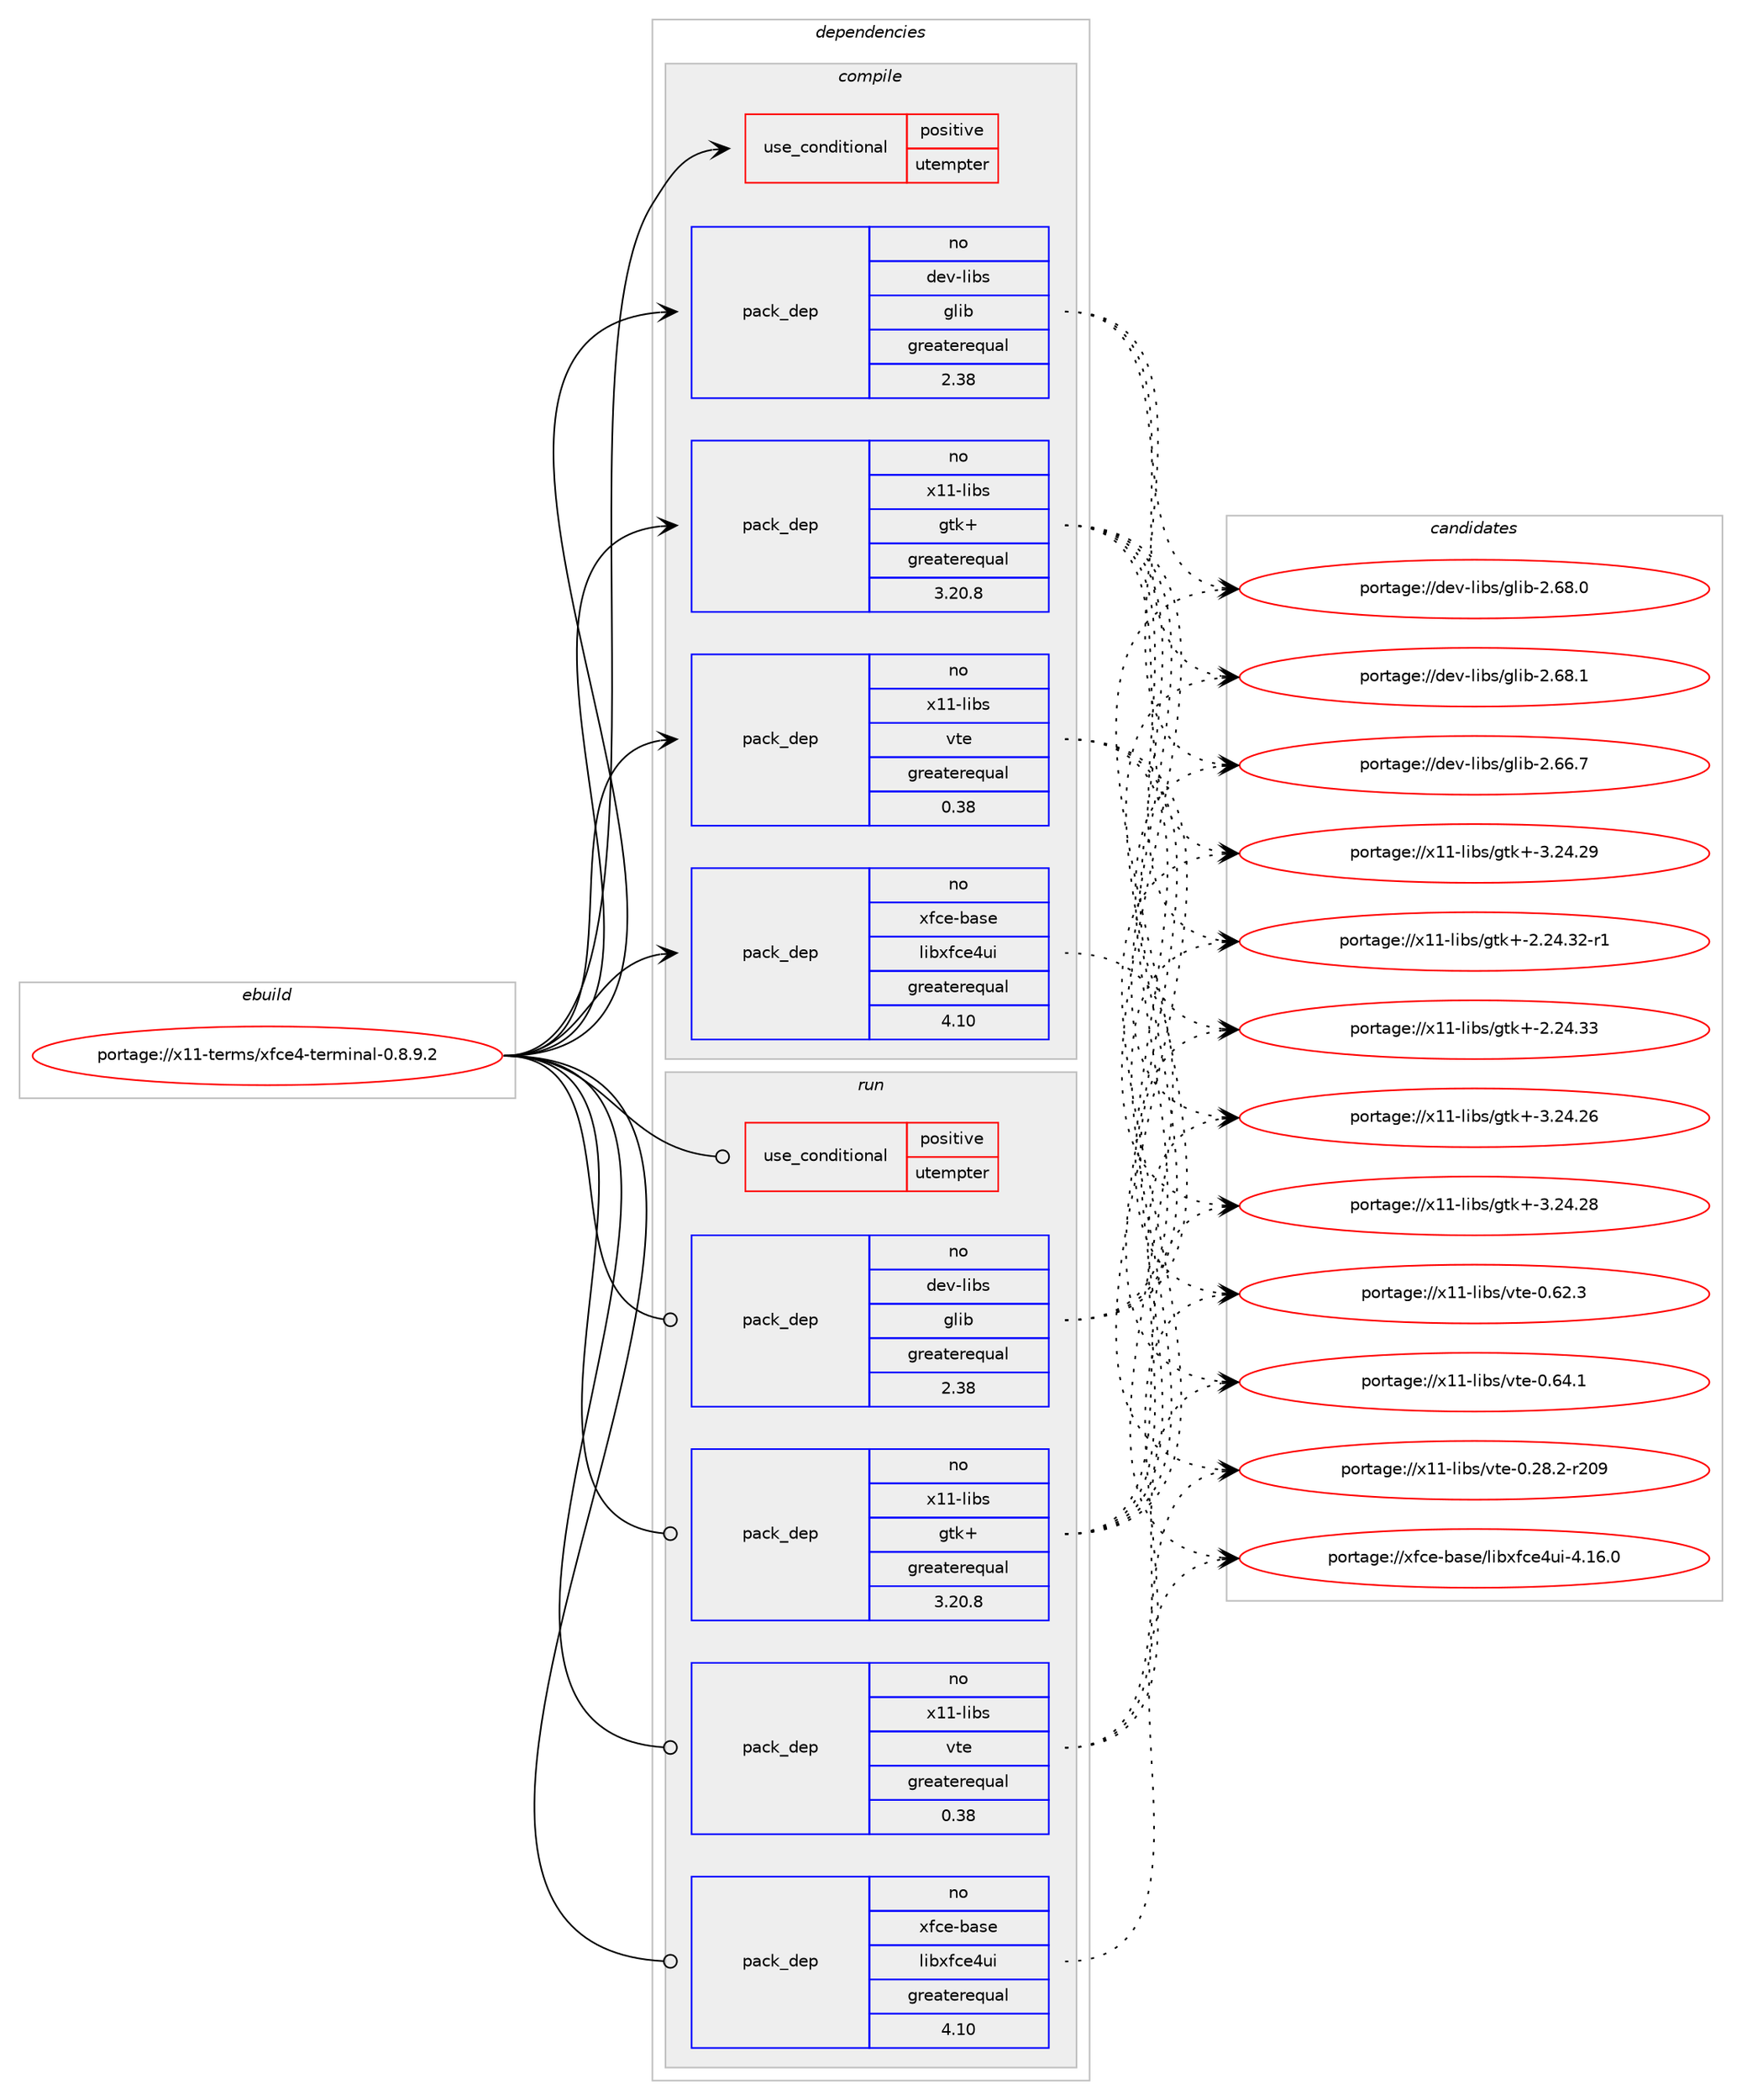 digraph prolog {

# *************
# Graph options
# *************

newrank=true;
concentrate=true;
compound=true;
graph [rankdir=LR,fontname=Helvetica,fontsize=10,ranksep=1.5];#, ranksep=2.5, nodesep=0.2];
edge  [arrowhead=vee];
node  [fontname=Helvetica,fontsize=10];

# **********
# The ebuild
# **********

subgraph cluster_leftcol {
color=gray;
rank=same;
label=<<i>ebuild</i>>;
id [label="portage://x11-terms/xfce4-terminal-0.8.9.2", color=red, width=4, href="../x11-terms/xfce4-terminal-0.8.9.2.svg"];
}

# ****************
# The dependencies
# ****************

subgraph cluster_midcol {
color=gray;
label=<<i>dependencies</i>>;
subgraph cluster_compile {
fillcolor="#eeeeee";
style=filled;
label=<<i>compile</i>>;
subgraph cond1076 {
dependency2937 [label=<<TABLE BORDER="0" CELLBORDER="1" CELLSPACING="0" CELLPADDING="4"><TR><TD ROWSPAN="3" CELLPADDING="10">use_conditional</TD></TR><TR><TD>positive</TD></TR><TR><TD>utempter</TD></TR></TABLE>>, shape=none, color=red];
# *** BEGIN UNKNOWN DEPENDENCY TYPE (TODO) ***
# dependency2937 -> package_dependency(portage://x11-terms/xfce4-terminal-0.8.9.2,install,no,sys-libs,libutempter,none,[,,],any_same_slot,[])
# *** END UNKNOWN DEPENDENCY TYPE (TODO) ***

}
id:e -> dependency2937:w [weight=20,style="solid",arrowhead="vee"];
subgraph pack1787 {
dependency2938 [label=<<TABLE BORDER="0" CELLBORDER="1" CELLSPACING="0" CELLPADDING="4" WIDTH="220"><TR><TD ROWSPAN="6" CELLPADDING="30">pack_dep</TD></TR><TR><TD WIDTH="110">no</TD></TR><TR><TD>dev-libs</TD></TR><TR><TD>glib</TD></TR><TR><TD>greaterequal</TD></TR><TR><TD>2.38</TD></TR></TABLE>>, shape=none, color=blue];
}
id:e -> dependency2938:w [weight=20,style="solid",arrowhead="vee"];
# *** BEGIN UNKNOWN DEPENDENCY TYPE (TODO) ***
# id -> package_dependency(portage://x11-terms/xfce4-terminal-0.8.9.2,install,no,dev-libs,libxml2,none,[,,],[],[])
# *** END UNKNOWN DEPENDENCY TYPE (TODO) ***

# *** BEGIN UNKNOWN DEPENDENCY TYPE (TODO) ***
# id -> package_dependency(portage://x11-terms/xfce4-terminal-0.8.9.2,install,no,dev-util,intltool,none,[,,],[],[])
# *** END UNKNOWN DEPENDENCY TYPE (TODO) ***

# *** BEGIN UNKNOWN DEPENDENCY TYPE (TODO) ***
# id -> package_dependency(portage://x11-terms/xfce4-terminal-0.8.9.2,install,no,sys-devel,gettext,none,[,,],[],[])
# *** END UNKNOWN DEPENDENCY TYPE (TODO) ***

# *** BEGIN UNKNOWN DEPENDENCY TYPE (TODO) ***
# id -> package_dependency(portage://x11-terms/xfce4-terminal-0.8.9.2,install,no,virtual,pkgconfig,none,[,,],[],[])
# *** END UNKNOWN DEPENDENCY TYPE (TODO) ***

subgraph pack1788 {
dependency2939 [label=<<TABLE BORDER="0" CELLBORDER="1" CELLSPACING="0" CELLPADDING="4" WIDTH="220"><TR><TD ROWSPAN="6" CELLPADDING="30">pack_dep</TD></TR><TR><TD WIDTH="110">no</TD></TR><TR><TD>x11-libs</TD></TR><TR><TD>gtk+</TD></TR><TR><TD>greaterequal</TD></TR><TR><TD>3.20.8</TD></TR></TABLE>>, shape=none, color=blue];
}
id:e -> dependency2939:w [weight=20,style="solid",arrowhead="vee"];
# *** BEGIN UNKNOWN DEPENDENCY TYPE (TODO) ***
# id -> package_dependency(portage://x11-terms/xfce4-terminal-0.8.9.2,install,no,x11-libs,libX11,none,[,,],any_same_slot,[])
# *** END UNKNOWN DEPENDENCY TYPE (TODO) ***

subgraph pack1789 {
dependency2940 [label=<<TABLE BORDER="0" CELLBORDER="1" CELLSPACING="0" CELLPADDING="4" WIDTH="220"><TR><TD ROWSPAN="6" CELLPADDING="30">pack_dep</TD></TR><TR><TD WIDTH="110">no</TD></TR><TR><TD>x11-libs</TD></TR><TR><TD>vte</TD></TR><TR><TD>greaterequal</TD></TR><TR><TD>0.38</TD></TR></TABLE>>, shape=none, color=blue];
}
id:e -> dependency2940:w [weight=20,style="solid",arrowhead="vee"];
subgraph pack1790 {
dependency2941 [label=<<TABLE BORDER="0" CELLBORDER="1" CELLSPACING="0" CELLPADDING="4" WIDTH="220"><TR><TD ROWSPAN="6" CELLPADDING="30">pack_dep</TD></TR><TR><TD WIDTH="110">no</TD></TR><TR><TD>xfce-base</TD></TR><TR><TD>libxfce4ui</TD></TR><TR><TD>greaterequal</TD></TR><TR><TD>4.10</TD></TR></TABLE>>, shape=none, color=blue];
}
id:e -> dependency2941:w [weight=20,style="solid",arrowhead="vee"];
}
subgraph cluster_compileandrun {
fillcolor="#eeeeee";
style=filled;
label=<<i>compile and run</i>>;
}
subgraph cluster_run {
fillcolor="#eeeeee";
style=filled;
label=<<i>run</i>>;
subgraph cond1077 {
dependency2942 [label=<<TABLE BORDER="0" CELLBORDER="1" CELLSPACING="0" CELLPADDING="4"><TR><TD ROWSPAN="3" CELLPADDING="10">use_conditional</TD></TR><TR><TD>positive</TD></TR><TR><TD>utempter</TD></TR></TABLE>>, shape=none, color=red];
# *** BEGIN UNKNOWN DEPENDENCY TYPE (TODO) ***
# dependency2942 -> package_dependency(portage://x11-terms/xfce4-terminal-0.8.9.2,run,no,sys-libs,libutempter,none,[,,],any_same_slot,[])
# *** END UNKNOWN DEPENDENCY TYPE (TODO) ***

}
id:e -> dependency2942:w [weight=20,style="solid",arrowhead="odot"];
subgraph pack1791 {
dependency2943 [label=<<TABLE BORDER="0" CELLBORDER="1" CELLSPACING="0" CELLPADDING="4" WIDTH="220"><TR><TD ROWSPAN="6" CELLPADDING="30">pack_dep</TD></TR><TR><TD WIDTH="110">no</TD></TR><TR><TD>dev-libs</TD></TR><TR><TD>glib</TD></TR><TR><TD>greaterequal</TD></TR><TR><TD>2.38</TD></TR></TABLE>>, shape=none, color=blue];
}
id:e -> dependency2943:w [weight=20,style="solid",arrowhead="odot"];
subgraph pack1792 {
dependency2944 [label=<<TABLE BORDER="0" CELLBORDER="1" CELLSPACING="0" CELLPADDING="4" WIDTH="220"><TR><TD ROWSPAN="6" CELLPADDING="30">pack_dep</TD></TR><TR><TD WIDTH="110">no</TD></TR><TR><TD>x11-libs</TD></TR><TR><TD>gtk+</TD></TR><TR><TD>greaterequal</TD></TR><TR><TD>3.20.8</TD></TR></TABLE>>, shape=none, color=blue];
}
id:e -> dependency2944:w [weight=20,style="solid",arrowhead="odot"];
# *** BEGIN UNKNOWN DEPENDENCY TYPE (TODO) ***
# id -> package_dependency(portage://x11-terms/xfce4-terminal-0.8.9.2,run,no,x11-libs,libX11,none,[,,],any_same_slot,[])
# *** END UNKNOWN DEPENDENCY TYPE (TODO) ***

subgraph pack1793 {
dependency2945 [label=<<TABLE BORDER="0" CELLBORDER="1" CELLSPACING="0" CELLPADDING="4" WIDTH="220"><TR><TD ROWSPAN="6" CELLPADDING="30">pack_dep</TD></TR><TR><TD WIDTH="110">no</TD></TR><TR><TD>x11-libs</TD></TR><TR><TD>vte</TD></TR><TR><TD>greaterequal</TD></TR><TR><TD>0.38</TD></TR></TABLE>>, shape=none, color=blue];
}
id:e -> dependency2945:w [weight=20,style="solid",arrowhead="odot"];
subgraph pack1794 {
dependency2946 [label=<<TABLE BORDER="0" CELLBORDER="1" CELLSPACING="0" CELLPADDING="4" WIDTH="220"><TR><TD ROWSPAN="6" CELLPADDING="30">pack_dep</TD></TR><TR><TD WIDTH="110">no</TD></TR><TR><TD>xfce-base</TD></TR><TR><TD>libxfce4ui</TD></TR><TR><TD>greaterequal</TD></TR><TR><TD>4.10</TD></TR></TABLE>>, shape=none, color=blue];
}
id:e -> dependency2946:w [weight=20,style="solid",arrowhead="odot"];
}
}

# **************
# The candidates
# **************

subgraph cluster_choices {
rank=same;
color=gray;
label=<<i>candidates</i>>;

subgraph choice1787 {
color=black;
nodesep=1;
choice1001011184510810598115471031081059845504654544655 [label="portage://dev-libs/glib-2.66.7", color=red, width=4,href="../dev-libs/glib-2.66.7.svg"];
choice1001011184510810598115471031081059845504654564648 [label="portage://dev-libs/glib-2.68.0", color=red, width=4,href="../dev-libs/glib-2.68.0.svg"];
choice1001011184510810598115471031081059845504654564649 [label="portage://dev-libs/glib-2.68.1", color=red, width=4,href="../dev-libs/glib-2.68.1.svg"];
dependency2938:e -> choice1001011184510810598115471031081059845504654544655:w [style=dotted,weight="100"];
dependency2938:e -> choice1001011184510810598115471031081059845504654564648:w [style=dotted,weight="100"];
dependency2938:e -> choice1001011184510810598115471031081059845504654564649:w [style=dotted,weight="100"];
}
subgraph choice1788 {
color=black;
nodesep=1;
choice12049494510810598115471031161074345504650524651504511449 [label="portage://x11-libs/gtk+-2.24.32-r1", color=red, width=4,href="../x11-libs/gtk+-2.24.32-r1.svg"];
choice1204949451081059811547103116107434550465052465151 [label="portage://x11-libs/gtk+-2.24.33", color=red, width=4,href="../x11-libs/gtk+-2.24.33.svg"];
choice1204949451081059811547103116107434551465052465054 [label="portage://x11-libs/gtk+-3.24.26", color=red, width=4,href="../x11-libs/gtk+-3.24.26.svg"];
choice1204949451081059811547103116107434551465052465056 [label="portage://x11-libs/gtk+-3.24.28", color=red, width=4,href="../x11-libs/gtk+-3.24.28.svg"];
choice1204949451081059811547103116107434551465052465057 [label="portage://x11-libs/gtk+-3.24.29", color=red, width=4,href="../x11-libs/gtk+-3.24.29.svg"];
dependency2939:e -> choice12049494510810598115471031161074345504650524651504511449:w [style=dotted,weight="100"];
dependency2939:e -> choice1204949451081059811547103116107434550465052465151:w [style=dotted,weight="100"];
dependency2939:e -> choice1204949451081059811547103116107434551465052465054:w [style=dotted,weight="100"];
dependency2939:e -> choice1204949451081059811547103116107434551465052465056:w [style=dotted,weight="100"];
dependency2939:e -> choice1204949451081059811547103116107434551465052465057:w [style=dotted,weight="100"];
}
subgraph choice1789 {
color=black;
nodesep=1;
choice12049494510810598115471181161014548465056465045114504857 [label="portage://x11-libs/vte-0.28.2-r209", color=red, width=4,href="../x11-libs/vte-0.28.2-r209.svg"];
choice120494945108105981154711811610145484654504651 [label="portage://x11-libs/vte-0.62.3", color=red, width=4,href="../x11-libs/vte-0.62.3.svg"];
choice120494945108105981154711811610145484654524649 [label="portage://x11-libs/vte-0.64.1", color=red, width=4,href="../x11-libs/vte-0.64.1.svg"];
dependency2940:e -> choice12049494510810598115471181161014548465056465045114504857:w [style=dotted,weight="100"];
dependency2940:e -> choice120494945108105981154711811610145484654504651:w [style=dotted,weight="100"];
dependency2940:e -> choice120494945108105981154711811610145484654524649:w [style=dotted,weight="100"];
}
subgraph choice1790 {
color=black;
nodesep=1;
choice120102991014598971151014710810598120102991015211710545524649544648 [label="portage://xfce-base/libxfce4ui-4.16.0", color=red, width=4,href="../xfce-base/libxfce4ui-4.16.0.svg"];
dependency2941:e -> choice120102991014598971151014710810598120102991015211710545524649544648:w [style=dotted,weight="100"];
}
subgraph choice1791 {
color=black;
nodesep=1;
choice1001011184510810598115471031081059845504654544655 [label="portage://dev-libs/glib-2.66.7", color=red, width=4,href="../dev-libs/glib-2.66.7.svg"];
choice1001011184510810598115471031081059845504654564648 [label="portage://dev-libs/glib-2.68.0", color=red, width=4,href="../dev-libs/glib-2.68.0.svg"];
choice1001011184510810598115471031081059845504654564649 [label="portage://dev-libs/glib-2.68.1", color=red, width=4,href="../dev-libs/glib-2.68.1.svg"];
dependency2943:e -> choice1001011184510810598115471031081059845504654544655:w [style=dotted,weight="100"];
dependency2943:e -> choice1001011184510810598115471031081059845504654564648:w [style=dotted,weight="100"];
dependency2943:e -> choice1001011184510810598115471031081059845504654564649:w [style=dotted,weight="100"];
}
subgraph choice1792 {
color=black;
nodesep=1;
choice12049494510810598115471031161074345504650524651504511449 [label="portage://x11-libs/gtk+-2.24.32-r1", color=red, width=4,href="../x11-libs/gtk+-2.24.32-r1.svg"];
choice1204949451081059811547103116107434550465052465151 [label="portage://x11-libs/gtk+-2.24.33", color=red, width=4,href="../x11-libs/gtk+-2.24.33.svg"];
choice1204949451081059811547103116107434551465052465054 [label="portage://x11-libs/gtk+-3.24.26", color=red, width=4,href="../x11-libs/gtk+-3.24.26.svg"];
choice1204949451081059811547103116107434551465052465056 [label="portage://x11-libs/gtk+-3.24.28", color=red, width=4,href="../x11-libs/gtk+-3.24.28.svg"];
choice1204949451081059811547103116107434551465052465057 [label="portage://x11-libs/gtk+-3.24.29", color=red, width=4,href="../x11-libs/gtk+-3.24.29.svg"];
dependency2944:e -> choice12049494510810598115471031161074345504650524651504511449:w [style=dotted,weight="100"];
dependency2944:e -> choice1204949451081059811547103116107434550465052465151:w [style=dotted,weight="100"];
dependency2944:e -> choice1204949451081059811547103116107434551465052465054:w [style=dotted,weight="100"];
dependency2944:e -> choice1204949451081059811547103116107434551465052465056:w [style=dotted,weight="100"];
dependency2944:e -> choice1204949451081059811547103116107434551465052465057:w [style=dotted,weight="100"];
}
subgraph choice1793 {
color=black;
nodesep=1;
choice12049494510810598115471181161014548465056465045114504857 [label="portage://x11-libs/vte-0.28.2-r209", color=red, width=4,href="../x11-libs/vte-0.28.2-r209.svg"];
choice120494945108105981154711811610145484654504651 [label="portage://x11-libs/vte-0.62.3", color=red, width=4,href="../x11-libs/vte-0.62.3.svg"];
choice120494945108105981154711811610145484654524649 [label="portage://x11-libs/vte-0.64.1", color=red, width=4,href="../x11-libs/vte-0.64.1.svg"];
dependency2945:e -> choice12049494510810598115471181161014548465056465045114504857:w [style=dotted,weight="100"];
dependency2945:e -> choice120494945108105981154711811610145484654504651:w [style=dotted,weight="100"];
dependency2945:e -> choice120494945108105981154711811610145484654524649:w [style=dotted,weight="100"];
}
subgraph choice1794 {
color=black;
nodesep=1;
choice120102991014598971151014710810598120102991015211710545524649544648 [label="portage://xfce-base/libxfce4ui-4.16.0", color=red, width=4,href="../xfce-base/libxfce4ui-4.16.0.svg"];
dependency2946:e -> choice120102991014598971151014710810598120102991015211710545524649544648:w [style=dotted,weight="100"];
}
}

}
